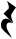 <?xml version="1.0" encoding="UTF-8"?>
<dia:diagram xmlns:dia="http://www.lysator.liu.se/~alla/dia/">
  <dia:layer name="Segundo Plano" visible="true" connectable="true" active="true">
    <dia:object type="Standard - Polygon" version="0" id="O0">
      <dia:attribute name="obj_pos">
        <dia:point val="0.75,2"/>
      </dia:attribute>
      <dia:attribute name="obj_bb">
        <dia:rectangle val="0.479,1.87;1.1,2.985"/>
      </dia:attribute>
      <dia:attribute name="poly_points">
        <dia:point val="0.75,2"/>
        <dia:point val="1.03,2.2"/>
        <dia:point val="0.93,2.34"/>
        <dia:point val="0.81,2.54"/>
        <dia:point val="0.81,2.68"/>
        <dia:point val="0.85,2.8"/>
        <dia:point val="0.55,2.5"/>
        <dia:point val="0.65,2.4"/>
        <dia:point val="0.79,2.26"/>
        <dia:point val="0.79,2.12"/>
      </dia:attribute>
      <dia:attribute name="inner_color">
        <dia:color val="#000000ff"/>
      </dia:attribute>
      <dia:attribute name="show_background">
        <dia:boolean val="true"/>
      </dia:attribute>
    </dia:object>
    <dia:object type="Standard - Polygon" version="0" id="O1">
      <dia:attribute name="obj_pos">
        <dia:point val="0.48,2.84"/>
      </dia:attribute>
      <dia:attribute name="obj_bb">
        <dia:rectangle val="0.35,2.748;0.943,3.73"/>
      </dia:attribute>
      <dia:attribute name="poly_points">
        <dia:point val="0.48,2.84"/>
        <dia:point val="0.58,2.8"/>
        <dia:point val="0.7,2.82"/>
        <dia:point val="0.8,2.9"/>
        <dia:point val="0.7,2.9"/>
        <dia:point val="0.64,2.94"/>
        <dia:point val="0.58,3.04"/>
        <dia:point val="0.58,3.2"/>
        <dia:point val="0.62,3.32"/>
        <dia:point val="0.72,3.5"/>
        <dia:point val="0.55,3.35"/>
        <dia:point val="0.42,3.2"/>
        <dia:point val="0.4,3.1"/>
        <dia:point val="0.4,3"/>
        <dia:point val="0.437,2.908"/>
      </dia:attribute>
      <dia:attribute name="inner_color">
        <dia:color val="#000000ff"/>
      </dia:attribute>
      <dia:attribute name="show_background">
        <dia:boolean val="true"/>
      </dia:attribute>
    </dia:object>
  </dia:layer>
</dia:diagram>
